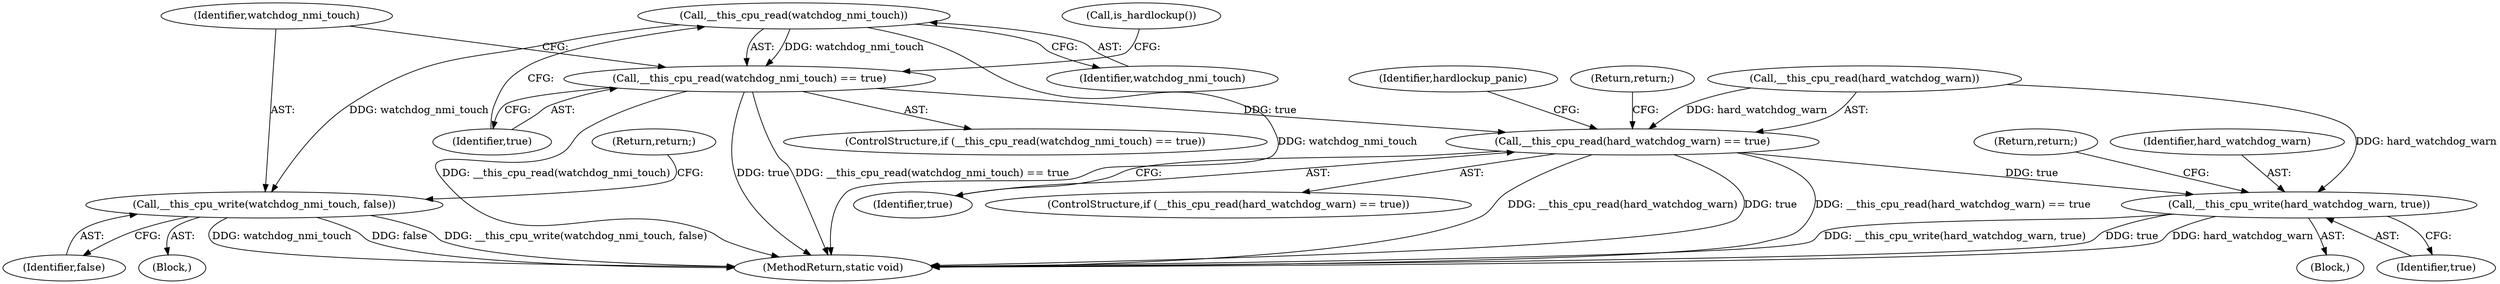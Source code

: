 digraph "0_linux_a8b0ca17b80e92faab46ee7179ba9e99ccb61233_71@API" {
"1000117" [label="(Call,__this_cpu_read(watchdog_nmi_touch))"];
"1000116" [label="(Call,__this_cpu_read(watchdog_nmi_touch) == true)"];
"1000133" [label="(Call,__this_cpu_read(hard_watchdog_warn) == true)"];
"1000148" [label="(Call,__this_cpu_write(hard_watchdog_warn, true))"];
"1000121" [label="(Call,__this_cpu_write(watchdog_nmi_touch, false))"];
"1000118" [label="(Identifier,watchdog_nmi_touch)"];
"1000149" [label="(Identifier,hard_watchdog_warn)"];
"1000139" [label="(Identifier,hardlockup_panic)"];
"1000119" [label="(Identifier,true)"];
"1000132" [label="(ControlStructure,if (__this_cpu_read(hard_watchdog_warn) == true))"];
"1000120" [label="(Block,)"];
"1000156" [label="(MethodReturn,static void)"];
"1000134" [label="(Call,__this_cpu_read(hard_watchdog_warn))"];
"1000122" [label="(Identifier,watchdog_nmi_touch)"];
"1000115" [label="(ControlStructure,if (__this_cpu_read(watchdog_nmi_touch) == true))"];
"1000126" [label="(Call,is_hardlockup())"];
"1000117" [label="(Call,__this_cpu_read(watchdog_nmi_touch))"];
"1000150" [label="(Identifier,true)"];
"1000123" [label="(Identifier,false)"];
"1000124" [label="(Return,return;)"];
"1000136" [label="(Identifier,true)"];
"1000116" [label="(Call,__this_cpu_read(watchdog_nmi_touch) == true)"];
"1000133" [label="(Call,__this_cpu_read(hard_watchdog_warn) == true)"];
"1000127" [label="(Block,)"];
"1000121" [label="(Call,__this_cpu_write(watchdog_nmi_touch, false))"];
"1000137" [label="(Return,return;)"];
"1000148" [label="(Call,__this_cpu_write(hard_watchdog_warn, true))"];
"1000151" [label="(Return,return;)"];
"1000117" -> "1000116"  [label="AST: "];
"1000117" -> "1000118"  [label="CFG: "];
"1000118" -> "1000117"  [label="AST: "];
"1000119" -> "1000117"  [label="CFG: "];
"1000117" -> "1000156"  [label="DDG: watchdog_nmi_touch"];
"1000117" -> "1000116"  [label="DDG: watchdog_nmi_touch"];
"1000117" -> "1000121"  [label="DDG: watchdog_nmi_touch"];
"1000116" -> "1000115"  [label="AST: "];
"1000116" -> "1000119"  [label="CFG: "];
"1000119" -> "1000116"  [label="AST: "];
"1000122" -> "1000116"  [label="CFG: "];
"1000126" -> "1000116"  [label="CFG: "];
"1000116" -> "1000156"  [label="DDG: __this_cpu_read(watchdog_nmi_touch)"];
"1000116" -> "1000156"  [label="DDG: true"];
"1000116" -> "1000156"  [label="DDG: __this_cpu_read(watchdog_nmi_touch) == true"];
"1000116" -> "1000133"  [label="DDG: true"];
"1000133" -> "1000132"  [label="AST: "];
"1000133" -> "1000136"  [label="CFG: "];
"1000134" -> "1000133"  [label="AST: "];
"1000136" -> "1000133"  [label="AST: "];
"1000137" -> "1000133"  [label="CFG: "];
"1000139" -> "1000133"  [label="CFG: "];
"1000133" -> "1000156"  [label="DDG: __this_cpu_read(hard_watchdog_warn) == true"];
"1000133" -> "1000156"  [label="DDG: __this_cpu_read(hard_watchdog_warn)"];
"1000133" -> "1000156"  [label="DDG: true"];
"1000134" -> "1000133"  [label="DDG: hard_watchdog_warn"];
"1000133" -> "1000148"  [label="DDG: true"];
"1000148" -> "1000127"  [label="AST: "];
"1000148" -> "1000150"  [label="CFG: "];
"1000149" -> "1000148"  [label="AST: "];
"1000150" -> "1000148"  [label="AST: "];
"1000151" -> "1000148"  [label="CFG: "];
"1000148" -> "1000156"  [label="DDG: true"];
"1000148" -> "1000156"  [label="DDG: hard_watchdog_warn"];
"1000148" -> "1000156"  [label="DDG: __this_cpu_write(hard_watchdog_warn, true)"];
"1000134" -> "1000148"  [label="DDG: hard_watchdog_warn"];
"1000121" -> "1000120"  [label="AST: "];
"1000121" -> "1000123"  [label="CFG: "];
"1000122" -> "1000121"  [label="AST: "];
"1000123" -> "1000121"  [label="AST: "];
"1000124" -> "1000121"  [label="CFG: "];
"1000121" -> "1000156"  [label="DDG: false"];
"1000121" -> "1000156"  [label="DDG: __this_cpu_write(watchdog_nmi_touch, false)"];
"1000121" -> "1000156"  [label="DDG: watchdog_nmi_touch"];
}
